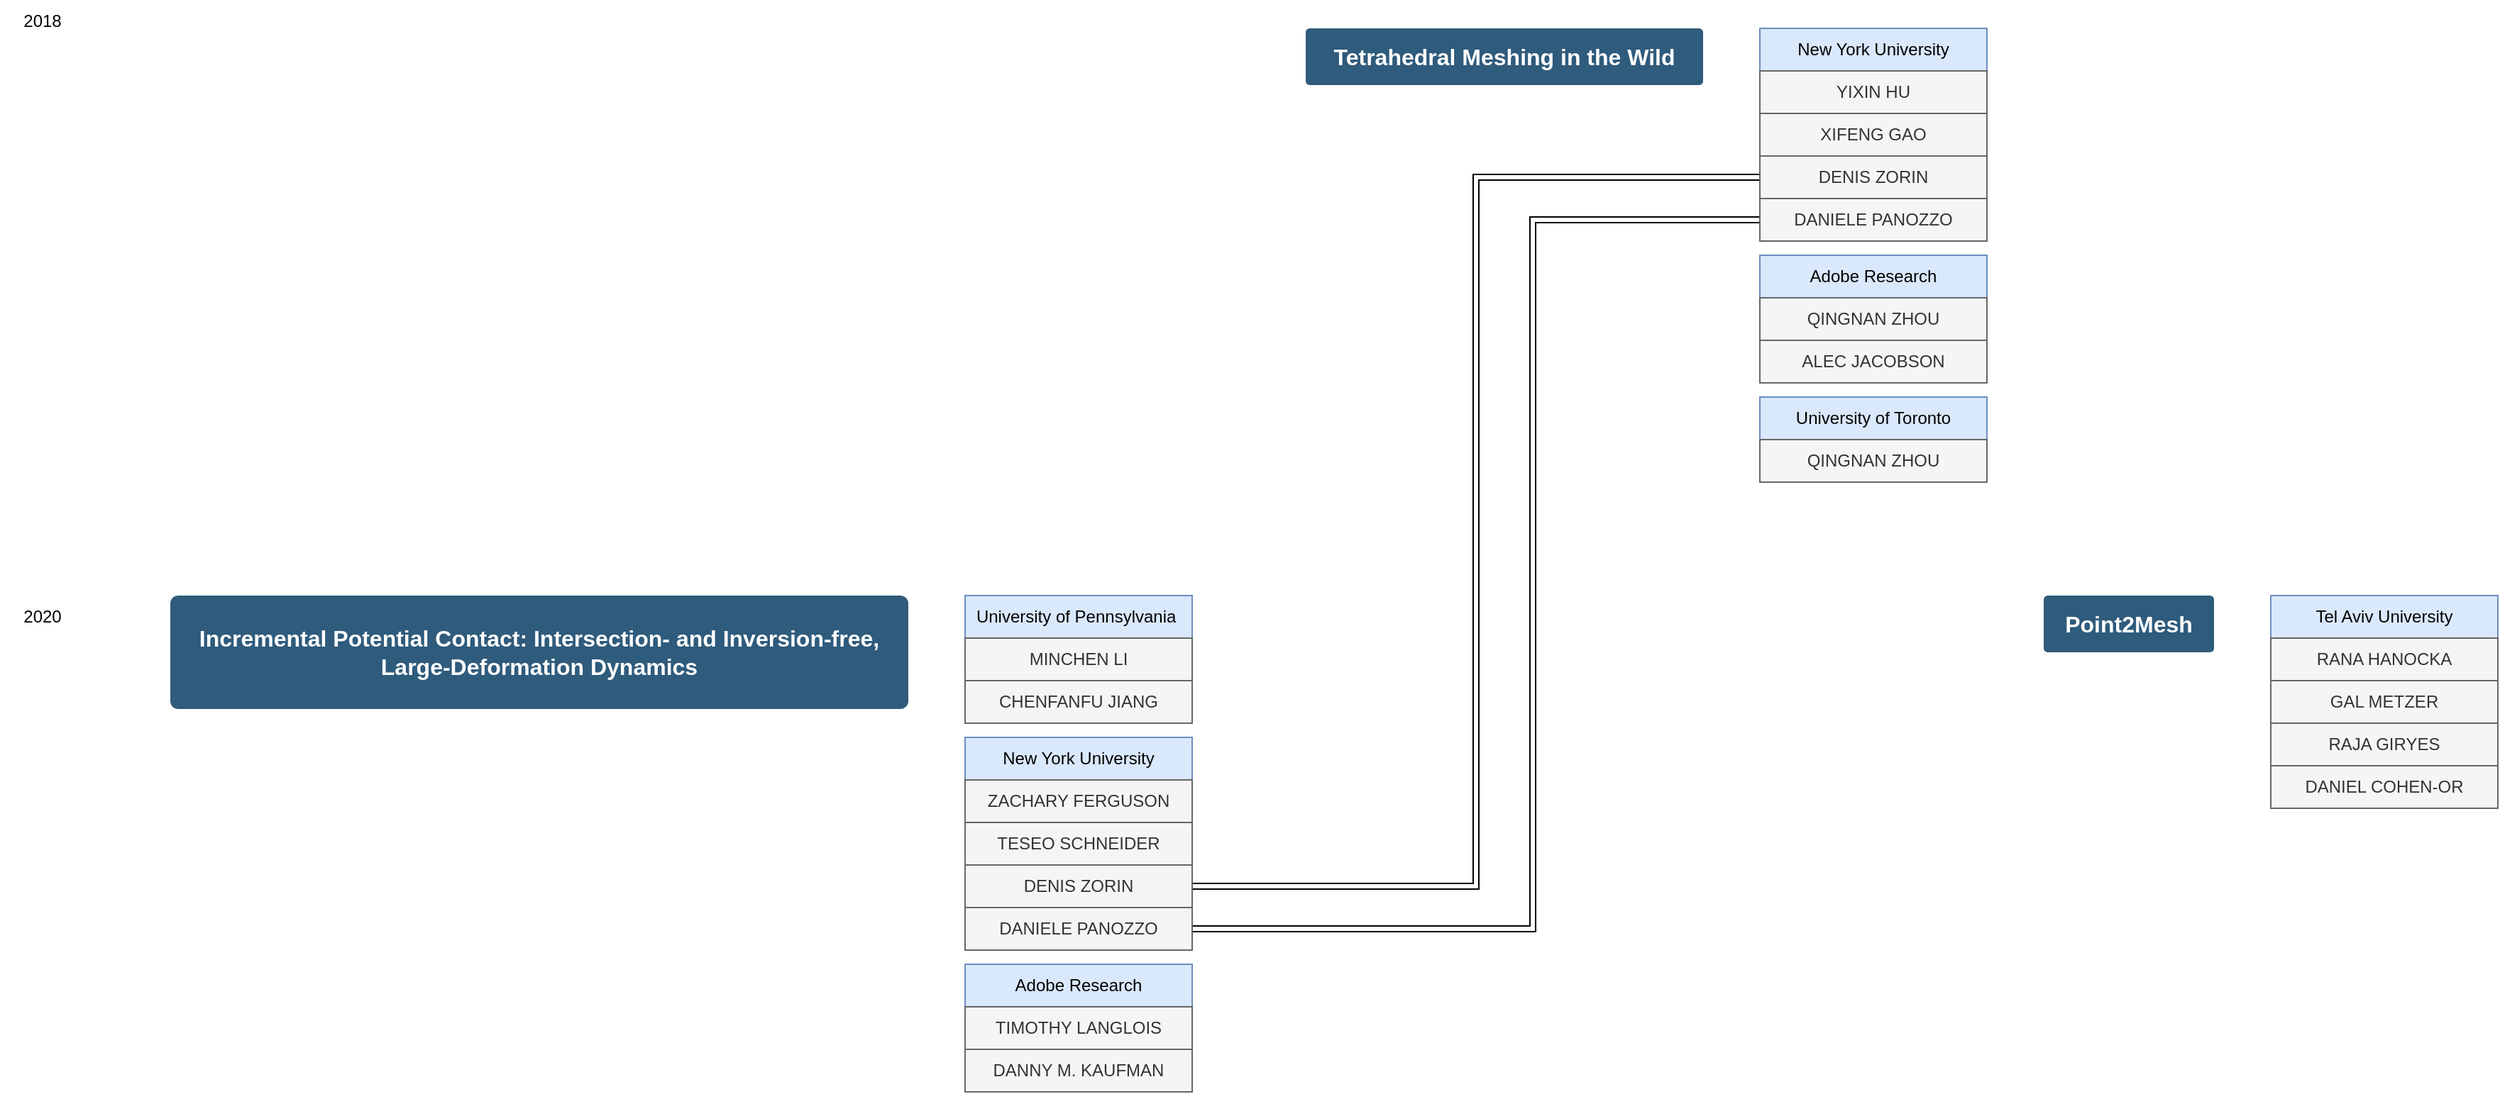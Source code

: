<mxfile version="23.1.5" type="github">
  <diagram id="6a731a19-8d31-9384-78a2-239565b7b9f0" name="Page-1">
    <mxGraphModel dx="2074" dy="1925" grid="1" gridSize="10" guides="1" tooltips="1" connect="1" arrows="1" fold="1" page="1" pageScale="1" pageWidth="1169" pageHeight="827" background="none" math="0" shadow="0">
      <root>
        <mxCell id="0" />
        <mxCell id="1" parent="0" />
        <mxCell id="1749" value="Incremental Potential Contact: Intersection- and Inversion-free,&lt;br/&gt;Large-Deformation Dynamics" style="rounded=1;whiteSpace=wrap;html=1;shadow=0;labelBackgroundColor=none;strokeColor=none;strokeWidth=3;fillColor=#2F5B7C;fontFamily=Helvetica;fontSize=16;fontColor=#FFFFFF;align=center;fontStyle=1;spacing=5;arcSize=7;perimeterSpacing=2;" parent="1" vertex="1">
          <mxGeometry x="480" y="360" width="520" height="80" as="geometry" />
        </mxCell>
        <mxCell id="SvjpMgCOooim5OPrCzL7-1798" value="2020&lt;br&gt;" style="text;html=1;strokeColor=none;fillColor=none;align=center;verticalAlign=middle;whiteSpace=wrap;rounded=0;" parent="1" vertex="1">
          <mxGeometry x="360" y="360" width="60" height="30" as="geometry" />
        </mxCell>
        <mxCell id="wZY8NO2wIjAyJ-ErL3Ob-1749" value="Tetrahedral Meshing in the Wild" style="rounded=1;whiteSpace=wrap;html=1;shadow=0;labelBackgroundColor=none;strokeColor=none;strokeWidth=3;fillColor=#2F5B7C;fontFamily=Helvetica;fontSize=16;fontColor=#FFFFFF;align=center;fontStyle=1;spacing=5;arcSize=7;perimeterSpacing=2;" parent="1" vertex="1">
          <mxGeometry x="1280" y="-40" width="280" height="40" as="geometry" />
        </mxCell>
        <mxCell id="wZY8NO2wIjAyJ-ErL3Ob-1759" value="2018" style="text;html=1;strokeColor=none;fillColor=none;align=center;verticalAlign=middle;whiteSpace=wrap;rounded=0;" parent="1" vertex="1">
          <mxGeometry x="360" y="-60" width="60" height="30" as="geometry" />
        </mxCell>
        <mxCell id="CVPeyExC8VMT-rCIUr0P-1756" value="University of Pennsylvania&amp;nbsp;" style="text;html=1;align=center;verticalAlign=middle;whiteSpace=wrap;rounded=0;fillColor=#dae8fc;strokeColor=#6c8ebf;" vertex="1" parent="1">
          <mxGeometry x="1040" y="360" width="160" height="30" as="geometry" />
        </mxCell>
        <mxCell id="CVPeyExC8VMT-rCIUr0P-1757" value="MINCHEN LI" style="text;html=1;align=center;verticalAlign=middle;whiteSpace=wrap;rounded=0;fillColor=#f5f5f5;strokeColor=#666666;fontColor=#333333;" vertex="1" parent="1">
          <mxGeometry x="1040" y="390" width="160" height="30" as="geometry" />
        </mxCell>
        <mxCell id="CVPeyExC8VMT-rCIUr0P-1758" value="CHENFANFU JIANG" style="text;html=1;align=center;verticalAlign=middle;whiteSpace=wrap;rounded=0;fillColor=#f5f5f5;strokeColor=#666666;fontColor=#333333;" vertex="1" parent="1">
          <mxGeometry x="1040" y="420" width="160" height="30" as="geometry" />
        </mxCell>
        <mxCell id="CVPeyExC8VMT-rCIUr0P-1759" value="New York University" style="text;html=1;align=center;verticalAlign=middle;whiteSpace=wrap;rounded=0;fillColor=#dae8fc;strokeColor=#6c8ebf;" vertex="1" parent="1">
          <mxGeometry x="1040" y="460" width="160" height="30" as="geometry" />
        </mxCell>
        <mxCell id="CVPeyExC8VMT-rCIUr0P-1760" value="ZACHARY FERGUSON" style="text;html=1;align=center;verticalAlign=middle;whiteSpace=wrap;rounded=0;fillColor=#f5f5f5;strokeColor=#666666;fontColor=#333333;" vertex="1" parent="1">
          <mxGeometry x="1040" y="490" width="160" height="30" as="geometry" />
        </mxCell>
        <mxCell id="CVPeyExC8VMT-rCIUr0P-1761" value="TESEO SCHNEIDER" style="text;html=1;align=center;verticalAlign=middle;whiteSpace=wrap;rounded=0;fillColor=#f5f5f5;strokeColor=#666666;fontColor=#333333;" vertex="1" parent="1">
          <mxGeometry x="1040" y="520" width="160" height="30" as="geometry" />
        </mxCell>
        <mxCell id="CVPeyExC8VMT-rCIUr0P-1783" style="edgeStyle=orthogonalEdgeStyle;rounded=0;orthogonalLoop=1;jettySize=auto;html=1;entryX=0;entryY=0.5;entryDx=0;entryDy=0;shape=link;" edge="1" parent="1" source="CVPeyExC8VMT-rCIUr0P-1762" target="CVPeyExC8VMT-rCIUr0P-1781">
          <mxGeometry relative="1" as="geometry" />
        </mxCell>
        <mxCell id="CVPeyExC8VMT-rCIUr0P-1762" value="DENIS ZORIN" style="text;html=1;align=center;verticalAlign=middle;whiteSpace=wrap;rounded=0;fillColor=#f5f5f5;strokeColor=#666666;fontColor=#333333;" vertex="1" parent="1">
          <mxGeometry x="1040" y="550" width="160" height="30" as="geometry" />
        </mxCell>
        <mxCell id="CVPeyExC8VMT-rCIUr0P-1784" style="edgeStyle=orthogonalEdgeStyle;rounded=0;orthogonalLoop=1;jettySize=auto;html=1;entryX=0;entryY=0.5;entryDx=0;entryDy=0;shape=link;" edge="1" parent="1" source="CVPeyExC8VMT-rCIUr0P-1763" target="CVPeyExC8VMT-rCIUr0P-1782">
          <mxGeometry relative="1" as="geometry">
            <Array as="points">
              <mxPoint x="1440" y="595" />
              <mxPoint x="1440" y="95" />
            </Array>
          </mxGeometry>
        </mxCell>
        <mxCell id="CVPeyExC8VMT-rCIUr0P-1763" value="DANIELE PANOZZO" style="text;html=1;align=center;verticalAlign=middle;whiteSpace=wrap;rounded=0;fillColor=#f5f5f5;strokeColor=#666666;fontColor=#333333;" vertex="1" parent="1">
          <mxGeometry x="1040" y="580" width="160" height="30" as="geometry" />
        </mxCell>
        <mxCell id="CVPeyExC8VMT-rCIUr0P-1767" value="Adobe Research" style="text;html=1;align=center;verticalAlign=middle;whiteSpace=wrap;rounded=0;fillColor=#dae8fc;strokeColor=#6c8ebf;" vertex="1" parent="1">
          <mxGeometry x="1040" y="620" width="160" height="30" as="geometry" />
        </mxCell>
        <mxCell id="CVPeyExC8VMT-rCIUr0P-1768" value="TIMOTHY LANGLOIS" style="text;html=1;align=center;verticalAlign=middle;whiteSpace=wrap;rounded=0;fillColor=#f5f5f5;strokeColor=#666666;fontColor=#333333;" vertex="1" parent="1">
          <mxGeometry x="1040" y="650" width="160" height="30" as="geometry" />
        </mxCell>
        <mxCell id="CVPeyExC8VMT-rCIUr0P-1769" value="DANNY M. KAUFMAN" style="text;html=1;align=center;verticalAlign=middle;whiteSpace=wrap;rounded=0;fillColor=#f5f5f5;strokeColor=#666666;fontColor=#333333;" vertex="1" parent="1">
          <mxGeometry x="1040" y="680" width="160" height="30" as="geometry" />
        </mxCell>
        <mxCell id="CVPeyExC8VMT-rCIUr0P-1770" value="New York University" style="text;html=1;align=center;verticalAlign=middle;whiteSpace=wrap;rounded=0;fillColor=#dae8fc;strokeColor=#6c8ebf;" vertex="1" parent="1">
          <mxGeometry x="1600" y="-40" width="160" height="30" as="geometry" />
        </mxCell>
        <mxCell id="CVPeyExC8VMT-rCIUr0P-1771" value="YIXIN HU" style="text;html=1;align=center;verticalAlign=middle;whiteSpace=wrap;rounded=0;fillColor=#f5f5f5;strokeColor=#666666;fontColor=#333333;" vertex="1" parent="1">
          <mxGeometry x="1600" y="-10" width="160" height="30" as="geometry" />
        </mxCell>
        <mxCell id="CVPeyExC8VMT-rCIUr0P-1772" value="XIFENG GAO" style="text;html=1;align=center;verticalAlign=middle;whiteSpace=wrap;rounded=0;fillColor=#f5f5f5;strokeColor=#666666;fontColor=#333333;" vertex="1" parent="1">
          <mxGeometry x="1600" y="20" width="160" height="30" as="geometry" />
        </mxCell>
        <mxCell id="CVPeyExC8VMT-rCIUr0P-1773" value="Adobe Research" style="text;html=1;align=center;verticalAlign=middle;whiteSpace=wrap;rounded=0;fillColor=#dae8fc;strokeColor=#6c8ebf;" vertex="1" parent="1">
          <mxGeometry x="1600" y="120" width="160" height="30" as="geometry" />
        </mxCell>
        <mxCell id="CVPeyExC8VMT-rCIUr0P-1774" value="QINGNAN ZHOU" style="text;html=1;align=center;verticalAlign=middle;whiteSpace=wrap;rounded=0;fillColor=#f5f5f5;strokeColor=#666666;fontColor=#333333;" vertex="1" parent="1">
          <mxGeometry x="1600" y="150" width="160" height="30" as="geometry" />
        </mxCell>
        <mxCell id="CVPeyExC8VMT-rCIUr0P-1775" value="ALEC JACOBSON" style="text;html=1;align=center;verticalAlign=middle;whiteSpace=wrap;rounded=0;fillColor=#f5f5f5;strokeColor=#666666;fontColor=#333333;" vertex="1" parent="1">
          <mxGeometry x="1600" y="180" width="160" height="30" as="geometry" />
        </mxCell>
        <mxCell id="CVPeyExC8VMT-rCIUr0P-1778" value="University of Toronto" style="text;html=1;align=center;verticalAlign=middle;whiteSpace=wrap;rounded=0;fillColor=#dae8fc;strokeColor=#6c8ebf;" vertex="1" parent="1">
          <mxGeometry x="1600" y="220" width="160" height="30" as="geometry" />
        </mxCell>
        <mxCell id="CVPeyExC8VMT-rCIUr0P-1779" value="QINGNAN ZHOU" style="text;html=1;align=center;verticalAlign=middle;whiteSpace=wrap;rounded=0;fillColor=#f5f5f5;strokeColor=#666666;fontColor=#333333;" vertex="1" parent="1">
          <mxGeometry x="1600" y="250" width="160" height="30" as="geometry" />
        </mxCell>
        <mxCell id="CVPeyExC8VMT-rCIUr0P-1781" value="DENIS ZORIN" style="text;html=1;align=center;verticalAlign=middle;whiteSpace=wrap;rounded=0;fillColor=#f5f5f5;strokeColor=#666666;fontColor=#333333;" vertex="1" parent="1">
          <mxGeometry x="1600" y="50" width="160" height="30" as="geometry" />
        </mxCell>
        <mxCell id="CVPeyExC8VMT-rCIUr0P-1782" value="DANIELE PANOZZO" style="text;html=1;align=center;verticalAlign=middle;whiteSpace=wrap;rounded=0;fillColor=#f5f5f5;strokeColor=#666666;fontColor=#333333;" vertex="1" parent="1">
          <mxGeometry x="1600" y="80" width="160" height="30" as="geometry" />
        </mxCell>
        <mxCell id="CVPeyExC8VMT-rCIUr0P-1797" value="Point2Mesh" style="rounded=1;whiteSpace=wrap;html=1;shadow=0;labelBackgroundColor=none;strokeColor=none;strokeWidth=3;fillColor=#2F5B7C;fontFamily=Helvetica;fontSize=16;fontColor=#FFFFFF;align=center;fontStyle=1;spacing=5;arcSize=7;perimeterSpacing=2;" vertex="1" parent="1">
          <mxGeometry x="1800" y="360" width="120" height="40" as="geometry" />
        </mxCell>
        <mxCell id="CVPeyExC8VMT-rCIUr0P-1798" value="Tel Aviv University" style="text;html=1;align=center;verticalAlign=middle;whiteSpace=wrap;rounded=0;fillColor=#dae8fc;strokeColor=#6c8ebf;" vertex="1" parent="1">
          <mxGeometry x="1960" y="360" width="160" height="30" as="geometry" />
        </mxCell>
        <mxCell id="CVPeyExC8VMT-rCIUr0P-1799" value="RANA HANOCKA" style="text;html=1;align=center;verticalAlign=middle;whiteSpace=wrap;rounded=0;fillColor=#f5f5f5;strokeColor=#666666;fontColor=#333333;" vertex="1" parent="1">
          <mxGeometry x="1960" y="390" width="160" height="30" as="geometry" />
        </mxCell>
        <mxCell id="CVPeyExC8VMT-rCIUr0P-1800" value="GAL METZER" style="text;html=1;align=center;verticalAlign=middle;whiteSpace=wrap;rounded=0;fillColor=#f5f5f5;strokeColor=#666666;fontColor=#333333;" vertex="1" parent="1">
          <mxGeometry x="1960" y="420" width="160" height="30" as="geometry" />
        </mxCell>
        <mxCell id="CVPeyExC8VMT-rCIUr0P-1801" value="RAJA GIRYES" style="text;html=1;align=center;verticalAlign=middle;whiteSpace=wrap;rounded=0;fillColor=#f5f5f5;strokeColor=#666666;fontColor=#333333;" vertex="1" parent="1">
          <mxGeometry x="1960" y="450" width="160" height="30" as="geometry" />
        </mxCell>
        <mxCell id="CVPeyExC8VMT-rCIUr0P-1802" value="DANIEL COHEN-OR" style="text;html=1;align=center;verticalAlign=middle;whiteSpace=wrap;rounded=0;fillColor=#f5f5f5;strokeColor=#666666;fontColor=#333333;" vertex="1" parent="1">
          <mxGeometry x="1960" y="480" width="160" height="30" as="geometry" />
        </mxCell>
      </root>
    </mxGraphModel>
  </diagram>
</mxfile>

